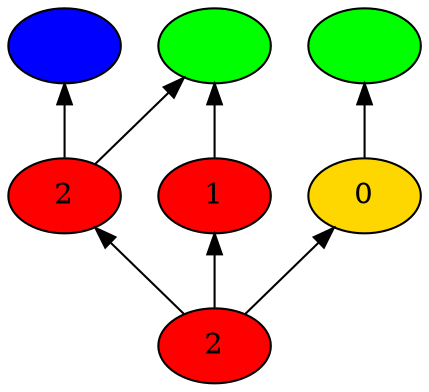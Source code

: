 digraph {
rankdir=BT
fontsize=24
1["shape" ="ellipse" "style" ="filled" "fillcolor" ="red" "label" ="2" ]
2["shape" ="ellipse" "style" ="filled" "fillcolor" ="red" "label" ="2" ]
3["shape" ="ellipse" "style" ="filled" "fillcolor" ="red" "label" ="1" ]
4["shape" ="ellipse" "style" ="filled" "fillcolor" ="gold" "label" ="0" ]
5["shape" ="ellipse" "style" ="filled" "fillcolor" ="blue" "label" ="" ]
6["shape" ="ellipse" "style" ="filled" "fillcolor" ="green" "label" ="" ]
7["shape" ="ellipse" "style" ="filled" "fillcolor" ="green" "label" ="" ]
1 -> 2["color" ="black" "style" ="solid" "arrowhead" ="normal" ]
1 -> 3["color" ="black" "style" ="solid" "arrowhead" ="normal" ]
1 -> 4["color" ="black" "style" ="solid" "arrowhead" ="normal" ]
2 -> 5["color" ="black" "style" ="solid" "arrowhead" ="normal" ]
2 -> 6["color" ="black" "style" ="solid" "arrowhead" ="normal" ]
3 -> 6["color" ="black" "style" ="solid" "arrowhead" ="normal" ]
4 -> 7["color" ="black" "style" ="solid" "arrowhead" ="normal" ]
}